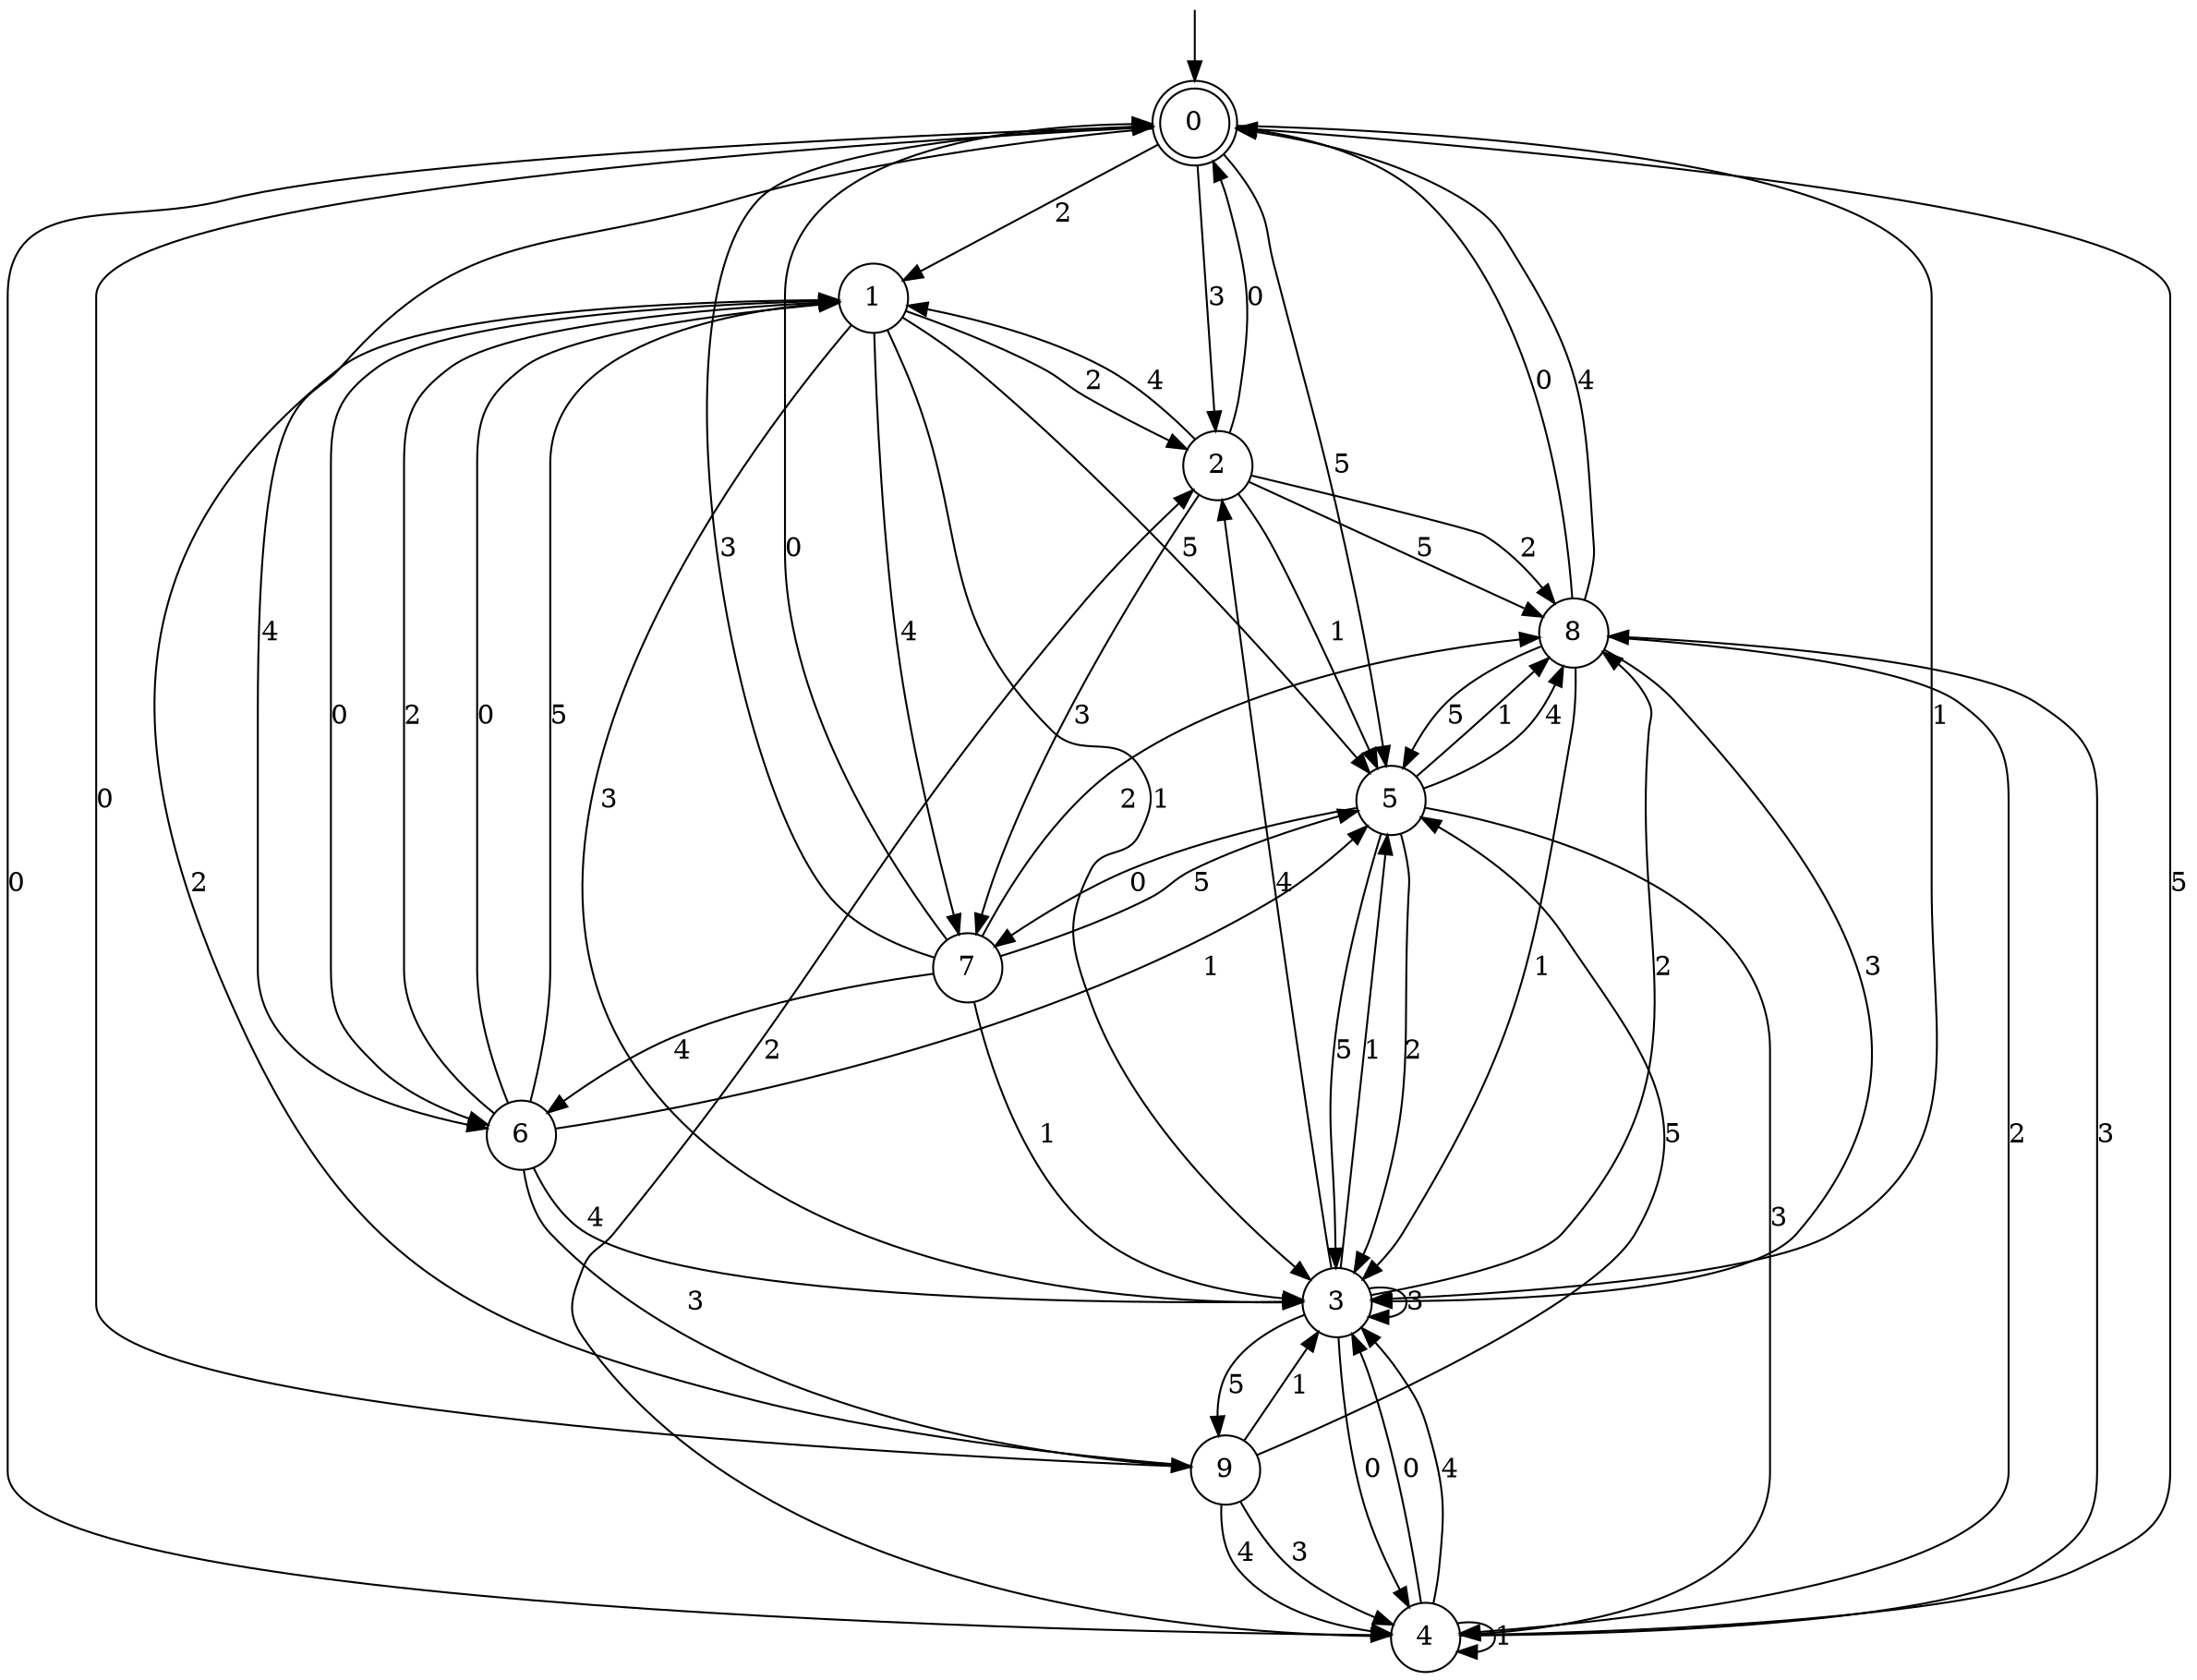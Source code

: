 digraph g {

	s0 [shape="doublecircle" label="0"];
	s1 [shape="circle" label="1"];
	s2 [shape="circle" label="2"];
	s3 [shape="circle" label="3"];
	s4 [shape="circle" label="4"];
	s5 [shape="circle" label="5"];
	s6 [shape="circle" label="6"];
	s7 [shape="circle" label="7"];
	s8 [shape="circle" label="8"];
	s9 [shape="circle" label="9"];
	s0 -> s1 [label="2"];
	s0 -> s2 [label="3"];
	s0 -> s3 [label="1"];
	s0 -> s4 [label="0"];
	s0 -> s5 [label="5"];
	s0 -> s6 [label="4"];
	s1 -> s2 [label="2"];
	s1 -> s3 [label="3"];
	s1 -> s3 [label="1"];
	s1 -> s6 [label="0"];
	s1 -> s5 [label="5"];
	s1 -> s7 [label="4"];
	s2 -> s8 [label="2"];
	s2 -> s7 [label="3"];
	s2 -> s5 [label="1"];
	s2 -> s0 [label="0"];
	s2 -> s8 [label="5"];
	s2 -> s1 [label="4"];
	s3 -> s8 [label="2"];
	s3 -> s3 [label="3"];
	s3 -> s5 [label="1"];
	s3 -> s4 [label="0"];
	s3 -> s9 [label="5"];
	s3 -> s2 [label="4"];
	s4 -> s2 [label="2"];
	s4 -> s8 [label="3"];
	s4 -> s4 [label="1"];
	s4 -> s3 [label="0"];
	s4 -> s0 [label="5"];
	s4 -> s3 [label="4"];
	s5 -> s3 [label="2"];
	s5 -> s4 [label="3"];
	s5 -> s8 [label="1"];
	s5 -> s7 [label="0"];
	s5 -> s3 [label="5"];
	s5 -> s8 [label="4"];
	s6 -> s1 [label="2"];
	s6 -> s9 [label="3"];
	s6 -> s5 [label="1"];
	s6 -> s1 [label="0"];
	s6 -> s1 [label="5"];
	s6 -> s3 [label="4"];
	s7 -> s8 [label="2"];
	s7 -> s0 [label="3"];
	s7 -> s3 [label="1"];
	s7 -> s0 [label="0"];
	s7 -> s5 [label="5"];
	s7 -> s6 [label="4"];
	s8 -> s4 [label="2"];
	s8 -> s3 [label="3"];
	s8 -> s3 [label="1"];
	s8 -> s0 [label="0"];
	s8 -> s5 [label="5"];
	s8 -> s0 [label="4"];
	s9 -> s1 [label="2"];
	s9 -> s4 [label="3"];
	s9 -> s3 [label="1"];
	s9 -> s0 [label="0"];
	s9 -> s5 [label="5"];
	s9 -> s4 [label="4"];

__start0 [label="" shape="none" width="0" height="0"];
__start0 -> s0;

}
